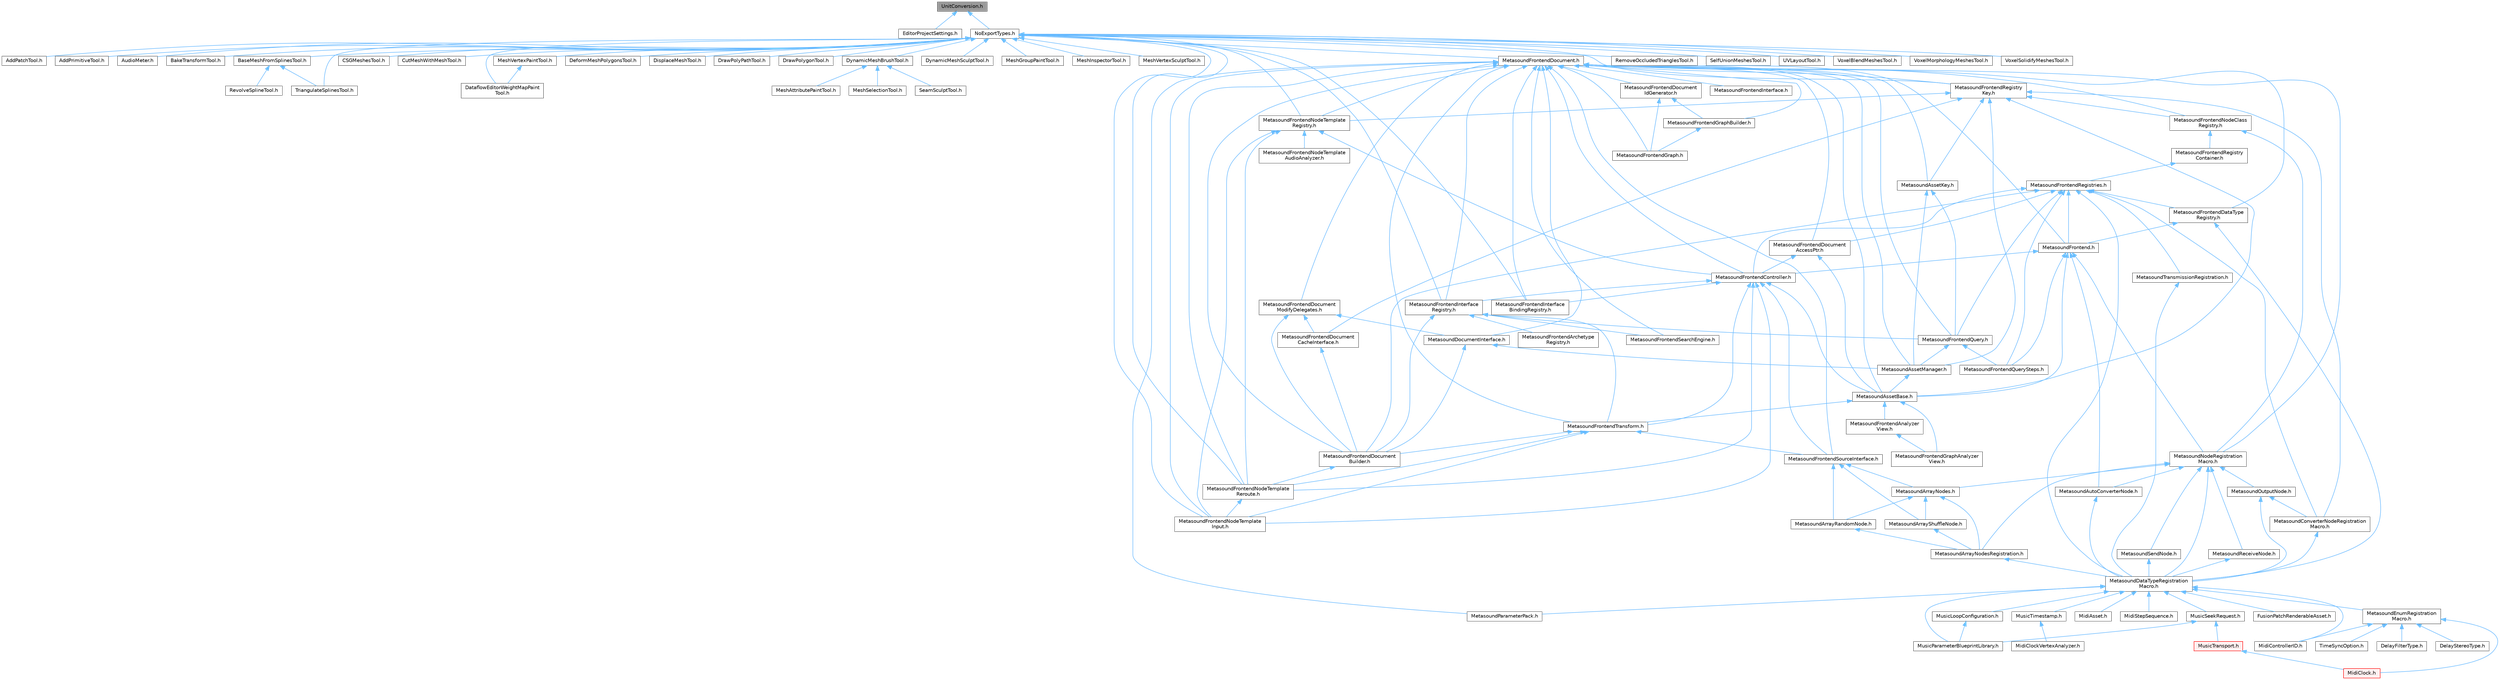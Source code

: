 digraph "UnitConversion.h"
{
 // INTERACTIVE_SVG=YES
 // LATEX_PDF_SIZE
  bgcolor="transparent";
  edge [fontname=Helvetica,fontsize=10,labelfontname=Helvetica,labelfontsize=10];
  node [fontname=Helvetica,fontsize=10,shape=box,height=0.2,width=0.4];
  Node1 [id="Node000001",label="UnitConversion.h",height=0.2,width=0.4,color="gray40", fillcolor="grey60", style="filled", fontcolor="black",tooltip=" "];
  Node1 -> Node2 [id="edge1_Node000001_Node000002",dir="back",color="steelblue1",style="solid",tooltip=" "];
  Node2 [id="Node000002",label="EditorProjectSettings.h",height=0.2,width=0.4,color="grey40", fillcolor="white", style="filled",URL="$d5/d1a/EditorProjectSettings_8h.html",tooltip=" "];
  Node1 -> Node3 [id="edge2_Node000001_Node000003",dir="back",color="steelblue1",style="solid",tooltip=" "];
  Node3 [id="Node000003",label="NoExportTypes.h",height=0.2,width=0.4,color="grey40", fillcolor="white", style="filled",URL="$d3/d21/NoExportTypes_8h.html",tooltip=" "];
  Node3 -> Node4 [id="edge3_Node000003_Node000004",dir="back",color="steelblue1",style="solid",tooltip=" "];
  Node4 [id="Node000004",label="AddPatchTool.h",height=0.2,width=0.4,color="grey40", fillcolor="white", style="filled",URL="$d5/deb/AddPatchTool_8h.html",tooltip=" "];
  Node3 -> Node5 [id="edge4_Node000003_Node000005",dir="back",color="steelblue1",style="solid",tooltip=" "];
  Node5 [id="Node000005",label="AddPrimitiveTool.h",height=0.2,width=0.4,color="grey40", fillcolor="white", style="filled",URL="$d5/dbf/AddPrimitiveTool_8h.html",tooltip=" "];
  Node3 -> Node6 [id="edge5_Node000003_Node000006",dir="back",color="steelblue1",style="solid",tooltip=" "];
  Node6 [id="Node000006",label="AudioMeter.h",height=0.2,width=0.4,color="grey40", fillcolor="white", style="filled",URL="$de/db0/AudioMeter_8h.html",tooltip=" "];
  Node3 -> Node7 [id="edge6_Node000003_Node000007",dir="back",color="steelblue1",style="solid",tooltip=" "];
  Node7 [id="Node000007",label="BakeTransformTool.h",height=0.2,width=0.4,color="grey40", fillcolor="white", style="filled",URL="$dc/d39/BakeTransformTool_8h.html",tooltip=" "];
  Node3 -> Node8 [id="edge7_Node000003_Node000008",dir="back",color="steelblue1",style="solid",tooltip=" "];
  Node8 [id="Node000008",label="BaseMeshFromSplinesTool.h",height=0.2,width=0.4,color="grey40", fillcolor="white", style="filled",URL="$da/d31/BaseMeshFromSplinesTool_8h.html",tooltip=" "];
  Node8 -> Node9 [id="edge8_Node000008_Node000009",dir="back",color="steelblue1",style="solid",tooltip=" "];
  Node9 [id="Node000009",label="RevolveSplineTool.h",height=0.2,width=0.4,color="grey40", fillcolor="white", style="filled",URL="$d3/d36/RevolveSplineTool_8h.html",tooltip=" "];
  Node8 -> Node10 [id="edge9_Node000008_Node000010",dir="back",color="steelblue1",style="solid",tooltip=" "];
  Node10 [id="Node000010",label="TriangulateSplinesTool.h",height=0.2,width=0.4,color="grey40", fillcolor="white", style="filled",URL="$d9/de6/TriangulateSplinesTool_8h.html",tooltip=" "];
  Node3 -> Node11 [id="edge10_Node000003_Node000011",dir="back",color="steelblue1",style="solid",tooltip=" "];
  Node11 [id="Node000011",label="CSGMeshesTool.h",height=0.2,width=0.4,color="grey40", fillcolor="white", style="filled",URL="$db/dd1/CSGMeshesTool_8h.html",tooltip=" "];
  Node3 -> Node12 [id="edge11_Node000003_Node000012",dir="back",color="steelblue1",style="solid",tooltip=" "];
  Node12 [id="Node000012",label="CutMeshWithMeshTool.h",height=0.2,width=0.4,color="grey40", fillcolor="white", style="filled",URL="$d2/d2c/CutMeshWithMeshTool_8h.html",tooltip=" "];
  Node3 -> Node13 [id="edge12_Node000003_Node000013",dir="back",color="steelblue1",style="solid",tooltip=" "];
  Node13 [id="Node000013",label="DataflowEditorWeightMapPaint\lTool.h",height=0.2,width=0.4,color="grey40", fillcolor="white", style="filled",URL="$db/d46/DataflowEditorWeightMapPaintTool_8h.html",tooltip=" "];
  Node3 -> Node14 [id="edge13_Node000003_Node000014",dir="back",color="steelblue1",style="solid",tooltip=" "];
  Node14 [id="Node000014",label="DeformMeshPolygonsTool.h",height=0.2,width=0.4,color="grey40", fillcolor="white", style="filled",URL="$db/d72/DeformMeshPolygonsTool_8h.html",tooltip=" "];
  Node3 -> Node15 [id="edge14_Node000003_Node000015",dir="back",color="steelblue1",style="solid",tooltip=" "];
  Node15 [id="Node000015",label="DisplaceMeshTool.h",height=0.2,width=0.4,color="grey40", fillcolor="white", style="filled",URL="$da/d28/DisplaceMeshTool_8h.html",tooltip=" "];
  Node3 -> Node16 [id="edge15_Node000003_Node000016",dir="back",color="steelblue1",style="solid",tooltip=" "];
  Node16 [id="Node000016",label="DrawPolyPathTool.h",height=0.2,width=0.4,color="grey40", fillcolor="white", style="filled",URL="$dc/d3e/DrawPolyPathTool_8h.html",tooltip=" "];
  Node3 -> Node17 [id="edge16_Node000003_Node000017",dir="back",color="steelblue1",style="solid",tooltip=" "];
  Node17 [id="Node000017",label="DrawPolygonTool.h",height=0.2,width=0.4,color="grey40", fillcolor="white", style="filled",URL="$d0/d15/DrawPolygonTool_8h.html",tooltip=" "];
  Node3 -> Node18 [id="edge17_Node000003_Node000018",dir="back",color="steelblue1",style="solid",tooltip=" "];
  Node18 [id="Node000018",label="DynamicMeshBrushTool.h",height=0.2,width=0.4,color="grey40", fillcolor="white", style="filled",URL="$da/d04/DynamicMeshBrushTool_8h.html",tooltip=" "];
  Node18 -> Node19 [id="edge18_Node000018_Node000019",dir="back",color="steelblue1",style="solid",tooltip=" "];
  Node19 [id="Node000019",label="MeshAttributePaintTool.h",height=0.2,width=0.4,color="grey40", fillcolor="white", style="filled",URL="$d3/d29/MeshAttributePaintTool_8h.html",tooltip=" "];
  Node18 -> Node20 [id="edge19_Node000018_Node000020",dir="back",color="steelblue1",style="solid",tooltip=" "];
  Node20 [id="Node000020",label="MeshSelectionTool.h",height=0.2,width=0.4,color="grey40", fillcolor="white", style="filled",URL="$d8/d80/MeshSelectionTool_8h.html",tooltip=" "];
  Node18 -> Node21 [id="edge20_Node000018_Node000021",dir="back",color="steelblue1",style="solid",tooltip=" "];
  Node21 [id="Node000021",label="SeamSculptTool.h",height=0.2,width=0.4,color="grey40", fillcolor="white", style="filled",URL="$d1/d31/SeamSculptTool_8h.html",tooltip=" "];
  Node3 -> Node22 [id="edge21_Node000003_Node000022",dir="back",color="steelblue1",style="solid",tooltip=" "];
  Node22 [id="Node000022",label="DynamicMeshSculptTool.h",height=0.2,width=0.4,color="grey40", fillcolor="white", style="filled",URL="$d6/d16/DynamicMeshSculptTool_8h.html",tooltip=" "];
  Node3 -> Node23 [id="edge22_Node000003_Node000023",dir="back",color="steelblue1",style="solid",tooltip=" "];
  Node23 [id="Node000023",label="MeshGroupPaintTool.h",height=0.2,width=0.4,color="grey40", fillcolor="white", style="filled",URL="$dd/d04/MeshGroupPaintTool_8h.html",tooltip=" "];
  Node3 -> Node24 [id="edge23_Node000003_Node000024",dir="back",color="steelblue1",style="solid",tooltip=" "];
  Node24 [id="Node000024",label="MeshInspectorTool.h",height=0.2,width=0.4,color="grey40", fillcolor="white", style="filled",URL="$de/da1/MeshInspectorTool_8h.html",tooltip=" "];
  Node3 -> Node25 [id="edge24_Node000003_Node000025",dir="back",color="steelblue1",style="solid",tooltip=" "];
  Node25 [id="Node000025",label="MeshVertexPaintTool.h",height=0.2,width=0.4,color="grey40", fillcolor="white", style="filled",URL="$db/d74/MeshVertexPaintTool_8h.html",tooltip=" "];
  Node25 -> Node13 [id="edge25_Node000025_Node000013",dir="back",color="steelblue1",style="solid",tooltip=" "];
  Node3 -> Node26 [id="edge26_Node000003_Node000026",dir="back",color="steelblue1",style="solid",tooltip=" "];
  Node26 [id="Node000026",label="MeshVertexSculptTool.h",height=0.2,width=0.4,color="grey40", fillcolor="white", style="filled",URL="$dc/da6/MeshVertexSculptTool_8h.html",tooltip=" "];
  Node3 -> Node27 [id="edge27_Node000003_Node000027",dir="back",color="steelblue1",style="solid",tooltip=" "];
  Node27 [id="Node000027",label="MetasoundFrontendDocument.h",height=0.2,width=0.4,color="grey40", fillcolor="white", style="filled",URL="$d2/de7/MetasoundFrontendDocument_8h.html",tooltip=" "];
  Node27 -> Node28 [id="edge28_Node000027_Node000028",dir="back",color="steelblue1",style="solid",tooltip=" "];
  Node28 [id="Node000028",label="MetasoundAssetBase.h",height=0.2,width=0.4,color="grey40", fillcolor="white", style="filled",URL="$d5/d81/MetasoundAssetBase_8h.html",tooltip=" "];
  Node28 -> Node29 [id="edge29_Node000028_Node000029",dir="back",color="steelblue1",style="solid",tooltip=" "];
  Node29 [id="Node000029",label="MetasoundFrontendAnalyzer\lView.h",height=0.2,width=0.4,color="grey40", fillcolor="white", style="filled",URL="$d0/d5e/MetasoundFrontendAnalyzerView_8h.html",tooltip=" "];
  Node29 -> Node30 [id="edge30_Node000029_Node000030",dir="back",color="steelblue1",style="solid",tooltip=" "];
  Node30 [id="Node000030",label="MetasoundFrontendGraphAnalyzer\lView.h",height=0.2,width=0.4,color="grey40", fillcolor="white", style="filled",URL="$d6/dd1/MetasoundFrontendGraphAnalyzerView_8h.html",tooltip=" "];
  Node28 -> Node30 [id="edge31_Node000028_Node000030",dir="back",color="steelblue1",style="solid",tooltip=" "];
  Node28 -> Node31 [id="edge32_Node000028_Node000031",dir="back",color="steelblue1",style="solid",tooltip=" "];
  Node31 [id="Node000031",label="MetasoundFrontendTransform.h",height=0.2,width=0.4,color="grey40", fillcolor="white", style="filled",URL="$dc/d48/MetasoundFrontendTransform_8h.html",tooltip=" "];
  Node31 -> Node32 [id="edge33_Node000031_Node000032",dir="back",color="steelblue1",style="solid",tooltip=" "];
  Node32 [id="Node000032",label="MetasoundFrontendDocument\lBuilder.h",height=0.2,width=0.4,color="grey40", fillcolor="white", style="filled",URL="$da/dfa/MetasoundFrontendDocumentBuilder_8h.html",tooltip=" "];
  Node32 -> Node33 [id="edge34_Node000032_Node000033",dir="back",color="steelblue1",style="solid",tooltip=" "];
  Node33 [id="Node000033",label="MetasoundFrontendNodeTemplate\lReroute.h",height=0.2,width=0.4,color="grey40", fillcolor="white", style="filled",URL="$d7/d33/MetasoundFrontendNodeTemplateReroute_8h.html",tooltip=" "];
  Node33 -> Node34 [id="edge35_Node000033_Node000034",dir="back",color="steelblue1",style="solid",tooltip=" "];
  Node34 [id="Node000034",label="MetasoundFrontendNodeTemplate\lInput.h",height=0.2,width=0.4,color="grey40", fillcolor="white", style="filled",URL="$d6/d69/MetasoundFrontendNodeTemplateInput_8h.html",tooltip=" "];
  Node31 -> Node34 [id="edge36_Node000031_Node000034",dir="back",color="steelblue1",style="solid",tooltip=" "];
  Node31 -> Node33 [id="edge37_Node000031_Node000033",dir="back",color="steelblue1",style="solid",tooltip=" "];
  Node31 -> Node35 [id="edge38_Node000031_Node000035",dir="back",color="steelblue1",style="solid",tooltip=" "];
  Node35 [id="Node000035",label="MetasoundFrontendSourceInterface.h",height=0.2,width=0.4,color="grey40", fillcolor="white", style="filled",URL="$de/db5/MetasoundFrontendSourceInterface_8h.html",tooltip=" "];
  Node35 -> Node36 [id="edge39_Node000035_Node000036",dir="back",color="steelblue1",style="solid",tooltip=" "];
  Node36 [id="Node000036",label="MetasoundArrayNodes.h",height=0.2,width=0.4,color="grey40", fillcolor="white", style="filled",URL="$de/d05/MetasoundArrayNodes_8h.html",tooltip=" "];
  Node36 -> Node37 [id="edge40_Node000036_Node000037",dir="back",color="steelblue1",style="solid",tooltip=" "];
  Node37 [id="Node000037",label="MetasoundArrayNodesRegistration.h",height=0.2,width=0.4,color="grey40", fillcolor="white", style="filled",URL="$d2/d35/MetasoundArrayNodesRegistration_8h.html",tooltip=" "];
  Node37 -> Node38 [id="edge41_Node000037_Node000038",dir="back",color="steelblue1",style="solid",tooltip=" "];
  Node38 [id="Node000038",label="MetasoundDataTypeRegistration\lMacro.h",height=0.2,width=0.4,color="grey40", fillcolor="white", style="filled",URL="$d1/d2b/MetasoundDataTypeRegistrationMacro_8h.html",tooltip=" "];
  Node38 -> Node39 [id="edge42_Node000038_Node000039",dir="back",color="steelblue1",style="solid",tooltip=" "];
  Node39 [id="Node000039",label="FusionPatchRenderableAsset.h",height=0.2,width=0.4,color="grey40", fillcolor="white", style="filled",URL="$d0/dd5/FusionPatchRenderableAsset_8h.html",tooltip=" "];
  Node38 -> Node40 [id="edge43_Node000038_Node000040",dir="back",color="steelblue1",style="solid",tooltip=" "];
  Node40 [id="Node000040",label="MetasoundEnumRegistration\lMacro.h",height=0.2,width=0.4,color="grey40", fillcolor="white", style="filled",URL="$dd/da6/MetasoundEnumRegistrationMacro_8h.html",tooltip=" "];
  Node40 -> Node41 [id="edge44_Node000040_Node000041",dir="back",color="steelblue1",style="solid",tooltip=" "];
  Node41 [id="Node000041",label="DelayFilterType.h",height=0.2,width=0.4,color="grey40", fillcolor="white", style="filled",URL="$da/d13/DelayFilterType_8h.html",tooltip=" "];
  Node40 -> Node42 [id="edge45_Node000040_Node000042",dir="back",color="steelblue1",style="solid",tooltip=" "];
  Node42 [id="Node000042",label="DelayStereoType.h",height=0.2,width=0.4,color="grey40", fillcolor="white", style="filled",URL="$d4/db3/DelayStereoType_8h.html",tooltip=" "];
  Node40 -> Node43 [id="edge46_Node000040_Node000043",dir="back",color="steelblue1",style="solid",tooltip=" "];
  Node43 [id="Node000043",label="MidiClock.h",height=0.2,width=0.4,color="red", fillcolor="#FFF0F0", style="filled",URL="$df/d88/MidiClock_8h.html",tooltip=" "];
  Node40 -> Node52 [id="edge47_Node000040_Node000052",dir="back",color="steelblue1",style="solid",tooltip=" "];
  Node52 [id="Node000052",label="MidiControllerID.h",height=0.2,width=0.4,color="grey40", fillcolor="white", style="filled",URL="$d0/d53/MidiControllerID_8h.html",tooltip=" "];
  Node40 -> Node53 [id="edge48_Node000040_Node000053",dir="back",color="steelblue1",style="solid",tooltip=" "];
  Node53 [id="Node000053",label="TimeSyncOption.h",height=0.2,width=0.4,color="grey40", fillcolor="white", style="filled",URL="$d4/dc5/HarmonixMetasound_2Public_2HarmonixMetasound_2DataTypes_2TimeSyncOption_8h.html",tooltip=" "];
  Node38 -> Node54 [id="edge49_Node000038_Node000054",dir="back",color="steelblue1",style="solid",tooltip=" "];
  Node54 [id="Node000054",label="MetasoundParameterPack.h",height=0.2,width=0.4,color="grey40", fillcolor="white", style="filled",URL="$d8/d84/MetasoundParameterPack_8h.html",tooltip=" "];
  Node38 -> Node55 [id="edge50_Node000038_Node000055",dir="back",color="steelblue1",style="solid",tooltip=" "];
  Node55 [id="Node000055",label="MidiAsset.h",height=0.2,width=0.4,color="grey40", fillcolor="white", style="filled",URL="$da/d6b/MidiAsset_8h.html",tooltip=" "];
  Node38 -> Node52 [id="edge51_Node000038_Node000052",dir="back",color="steelblue1",style="solid",tooltip=" "];
  Node38 -> Node56 [id="edge52_Node000038_Node000056",dir="back",color="steelblue1",style="solid",tooltip=" "];
  Node56 [id="Node000056",label="MidiStepSequence.h",height=0.2,width=0.4,color="grey40", fillcolor="white", style="filled",URL="$de/dbc/MidiStepSequence_8h.html",tooltip=" "];
  Node38 -> Node57 [id="edge53_Node000038_Node000057",dir="back",color="steelblue1",style="solid",tooltip=" "];
  Node57 [id="Node000057",label="MusicLoopConfiguration.h",height=0.2,width=0.4,color="grey40", fillcolor="white", style="filled",URL="$de/d33/MusicLoopConfiguration_8h.html",tooltip=" "];
  Node57 -> Node58 [id="edge54_Node000057_Node000058",dir="back",color="steelblue1",style="solid",tooltip=" "];
  Node58 [id="Node000058",label="MusicParameterBlueprintLibrary.h",height=0.2,width=0.4,color="grey40", fillcolor="white", style="filled",URL="$d0/d2e/MusicParameterBlueprintLibrary_8h.html",tooltip=" "];
  Node38 -> Node58 [id="edge55_Node000038_Node000058",dir="back",color="steelblue1",style="solid",tooltip=" "];
  Node38 -> Node59 [id="edge56_Node000038_Node000059",dir="back",color="steelblue1",style="solid",tooltip=" "];
  Node59 [id="Node000059",label="MusicSeekRequest.h",height=0.2,width=0.4,color="grey40", fillcolor="white", style="filled",URL="$d0/d38/MusicSeekRequest_8h.html",tooltip=" "];
  Node59 -> Node58 [id="edge57_Node000059_Node000058",dir="back",color="steelblue1",style="solid",tooltip=" "];
  Node59 -> Node60 [id="edge58_Node000059_Node000060",dir="back",color="steelblue1",style="solid",tooltip=" "];
  Node60 [id="Node000060",label="MusicTransport.h",height=0.2,width=0.4,color="red", fillcolor="#FFF0F0", style="filled",URL="$d2/d3d/MusicTransport_8h.html",tooltip=" "];
  Node60 -> Node43 [id="edge59_Node000060_Node000043",dir="back",color="steelblue1",style="solid",tooltip=" "];
  Node38 -> Node66 [id="edge60_Node000038_Node000066",dir="back",color="steelblue1",style="solid",tooltip=" "];
  Node66 [id="Node000066",label="MusicTimestamp.h",height=0.2,width=0.4,color="grey40", fillcolor="white", style="filled",URL="$dc/d8f/MusicTimestamp_8h.html",tooltip=" "];
  Node66 -> Node67 [id="edge61_Node000066_Node000067",dir="back",color="steelblue1",style="solid",tooltip=" "];
  Node67 [id="Node000067",label="MidiClockVertexAnalyzer.h",height=0.2,width=0.4,color="grey40", fillcolor="white", style="filled",URL="$d5/dfa/MidiClockVertexAnalyzer_8h.html",tooltip=" "];
  Node36 -> Node68 [id="edge62_Node000036_Node000068",dir="back",color="steelblue1",style="solid",tooltip=" "];
  Node68 [id="Node000068",label="MetasoundArrayRandomNode.h",height=0.2,width=0.4,color="grey40", fillcolor="white", style="filled",URL="$d3/d94/MetasoundArrayRandomNode_8h.html",tooltip=" "];
  Node68 -> Node37 [id="edge63_Node000068_Node000037",dir="back",color="steelblue1",style="solid",tooltip=" "];
  Node36 -> Node69 [id="edge64_Node000036_Node000069",dir="back",color="steelblue1",style="solid",tooltip=" "];
  Node69 [id="Node000069",label="MetasoundArrayShuffleNode.h",height=0.2,width=0.4,color="grey40", fillcolor="white", style="filled",URL="$db/dcb/MetasoundArrayShuffleNode_8h.html",tooltip=" "];
  Node69 -> Node37 [id="edge65_Node000069_Node000037",dir="back",color="steelblue1",style="solid",tooltip=" "];
  Node35 -> Node68 [id="edge66_Node000035_Node000068",dir="back",color="steelblue1",style="solid",tooltip=" "];
  Node35 -> Node69 [id="edge67_Node000035_Node000069",dir="back",color="steelblue1",style="solid",tooltip=" "];
  Node27 -> Node70 [id="edge68_Node000027_Node000070",dir="back",color="steelblue1",style="solid",tooltip=" "];
  Node70 [id="Node000070",label="MetasoundAssetKey.h",height=0.2,width=0.4,color="grey40", fillcolor="white", style="filled",URL="$d9/d63/MetasoundAssetKey_8h.html",tooltip=" "];
  Node70 -> Node71 [id="edge69_Node000070_Node000071",dir="back",color="steelblue1",style="solid",tooltip=" "];
  Node71 [id="Node000071",label="MetasoundAssetManager.h",height=0.2,width=0.4,color="grey40", fillcolor="white", style="filled",URL="$dd/da3/MetasoundAssetManager_8h.html",tooltip=" "];
  Node71 -> Node28 [id="edge70_Node000071_Node000028",dir="back",color="steelblue1",style="solid",tooltip=" "];
  Node70 -> Node72 [id="edge71_Node000070_Node000072",dir="back",color="steelblue1",style="solid",tooltip=" "];
  Node72 [id="Node000072",label="MetasoundFrontendQuery.h",height=0.2,width=0.4,color="grey40", fillcolor="white", style="filled",URL="$d6/dba/MetasoundFrontendQuery_8h.html",tooltip=" "];
  Node72 -> Node71 [id="edge72_Node000072_Node000071",dir="back",color="steelblue1",style="solid",tooltip=" "];
  Node72 -> Node73 [id="edge73_Node000072_Node000073",dir="back",color="steelblue1",style="solid",tooltip=" "];
  Node73 [id="Node000073",label="MetasoundFrontendQuerySteps.h",height=0.2,width=0.4,color="grey40", fillcolor="white", style="filled",URL="$d1/d63/MetasoundFrontendQuerySteps_8h.html",tooltip=" "];
  Node27 -> Node71 [id="edge74_Node000027_Node000071",dir="back",color="steelblue1",style="solid",tooltip=" "];
  Node27 -> Node74 [id="edge75_Node000027_Node000074",dir="back",color="steelblue1",style="solid",tooltip=" "];
  Node74 [id="Node000074",label="MetasoundDocumentInterface.h",height=0.2,width=0.4,color="grey40", fillcolor="white", style="filled",URL="$dd/dfb/MetasoundDocumentInterface_8h.html",tooltip=" "];
  Node74 -> Node71 [id="edge76_Node000074_Node000071",dir="back",color="steelblue1",style="solid",tooltip=" "];
  Node74 -> Node32 [id="edge77_Node000074_Node000032",dir="back",color="steelblue1",style="solid",tooltip=" "];
  Node27 -> Node75 [id="edge78_Node000027_Node000075",dir="back",color="steelblue1",style="solid",tooltip=" "];
  Node75 [id="Node000075",label="MetasoundFrontend.h",height=0.2,width=0.4,color="grey40", fillcolor="white", style="filled",URL="$d4/d31/MetasoundFrontend_8h.html",tooltip=" "];
  Node75 -> Node28 [id="edge79_Node000075_Node000028",dir="back",color="steelblue1",style="solid",tooltip=" "];
  Node75 -> Node76 [id="edge80_Node000075_Node000076",dir="back",color="steelblue1",style="solid",tooltip=" "];
  Node76 [id="Node000076",label="MetasoundAutoConverterNode.h",height=0.2,width=0.4,color="grey40", fillcolor="white", style="filled",URL="$de/d7e/MetasoundAutoConverterNode_8h.html",tooltip=" "];
  Node76 -> Node38 [id="edge81_Node000076_Node000038",dir="back",color="steelblue1",style="solid",tooltip=" "];
  Node75 -> Node77 [id="edge82_Node000075_Node000077",dir="back",color="steelblue1",style="solid",tooltip=" "];
  Node77 [id="Node000077",label="MetasoundFrontendController.h",height=0.2,width=0.4,color="grey40", fillcolor="white", style="filled",URL="$d0/d64/MetasoundFrontendController_8h.html",tooltip=" "];
  Node77 -> Node28 [id="edge83_Node000077_Node000028",dir="back",color="steelblue1",style="solid",tooltip=" "];
  Node77 -> Node78 [id="edge84_Node000077_Node000078",dir="back",color="steelblue1",style="solid",tooltip=" "];
  Node78 [id="Node000078",label="MetasoundFrontendInterface\lBindingRegistry.h",height=0.2,width=0.4,color="grey40", fillcolor="white", style="filled",URL="$da/de4/MetasoundFrontendInterfaceBindingRegistry_8h.html",tooltip=" "];
  Node77 -> Node79 [id="edge85_Node000077_Node000079",dir="back",color="steelblue1",style="solid",tooltip=" "];
  Node79 [id="Node000079",label="MetasoundFrontendInterface\lRegistry.h",height=0.2,width=0.4,color="grey40", fillcolor="white", style="filled",URL="$d7/d91/MetasoundFrontendInterfaceRegistry_8h.html",tooltip=" "];
  Node79 -> Node80 [id="edge86_Node000079_Node000080",dir="back",color="steelblue1",style="solid",tooltip=" "];
  Node80 [id="Node000080",label="MetasoundFrontendArchetype\lRegistry.h",height=0.2,width=0.4,color="grey40", fillcolor="white", style="filled",URL="$db/d0e/MetasoundFrontendArchetypeRegistry_8h.html",tooltip=" "];
  Node79 -> Node32 [id="edge87_Node000079_Node000032",dir="back",color="steelblue1",style="solid",tooltip=" "];
  Node79 -> Node72 [id="edge88_Node000079_Node000072",dir="back",color="steelblue1",style="solid",tooltip=" "];
  Node79 -> Node81 [id="edge89_Node000079_Node000081",dir="back",color="steelblue1",style="solid",tooltip=" "];
  Node81 [id="Node000081",label="MetasoundFrontendSearchEngine.h",height=0.2,width=0.4,color="grey40", fillcolor="white", style="filled",URL="$d3/de8/MetasoundFrontendSearchEngine_8h.html",tooltip=" "];
  Node79 -> Node31 [id="edge90_Node000079_Node000031",dir="back",color="steelblue1",style="solid",tooltip=" "];
  Node77 -> Node34 [id="edge91_Node000077_Node000034",dir="back",color="steelblue1",style="solid",tooltip=" "];
  Node77 -> Node33 [id="edge92_Node000077_Node000033",dir="back",color="steelblue1",style="solid",tooltip=" "];
  Node77 -> Node35 [id="edge93_Node000077_Node000035",dir="back",color="steelblue1",style="solid",tooltip=" "];
  Node77 -> Node31 [id="edge94_Node000077_Node000031",dir="back",color="steelblue1",style="solid",tooltip=" "];
  Node75 -> Node73 [id="edge95_Node000075_Node000073",dir="back",color="steelblue1",style="solid",tooltip=" "];
  Node75 -> Node82 [id="edge96_Node000075_Node000082",dir="back",color="steelblue1",style="solid",tooltip=" "];
  Node82 [id="Node000082",label="MetasoundNodeRegistration\lMacro.h",height=0.2,width=0.4,color="grey40", fillcolor="white", style="filled",URL="$d3/d0b/MetasoundNodeRegistrationMacro_8h.html",tooltip=" "];
  Node82 -> Node36 [id="edge97_Node000082_Node000036",dir="back",color="steelblue1",style="solid",tooltip=" "];
  Node82 -> Node37 [id="edge98_Node000082_Node000037",dir="back",color="steelblue1",style="solid",tooltip=" "];
  Node82 -> Node76 [id="edge99_Node000082_Node000076",dir="back",color="steelblue1",style="solid",tooltip=" "];
  Node82 -> Node38 [id="edge100_Node000082_Node000038",dir="back",color="steelblue1",style="solid",tooltip=" "];
  Node82 -> Node83 [id="edge101_Node000082_Node000083",dir="back",color="steelblue1",style="solid",tooltip=" "];
  Node83 [id="Node000083",label="MetasoundOutputNode.h",height=0.2,width=0.4,color="grey40", fillcolor="white", style="filled",URL="$d5/d06/MetasoundOutputNode_8h.html",tooltip=" "];
  Node83 -> Node84 [id="edge102_Node000083_Node000084",dir="back",color="steelblue1",style="solid",tooltip=" "];
  Node84 [id="Node000084",label="MetasoundConverterNodeRegistration\lMacro.h",height=0.2,width=0.4,color="grey40", fillcolor="white", style="filled",URL="$d1/de5/MetasoundConverterNodeRegistrationMacro_8h.html",tooltip=" "];
  Node84 -> Node38 [id="edge103_Node000084_Node000038",dir="back",color="steelblue1",style="solid",tooltip=" "];
  Node83 -> Node38 [id="edge104_Node000083_Node000038",dir="back",color="steelblue1",style="solid",tooltip=" "];
  Node82 -> Node85 [id="edge105_Node000082_Node000085",dir="back",color="steelblue1",style="solid",tooltip=" "];
  Node85 [id="Node000085",label="MetasoundReceiveNode.h",height=0.2,width=0.4,color="grey40", fillcolor="white", style="filled",URL="$d3/d08/MetasoundReceiveNode_8h.html",tooltip=" "];
  Node85 -> Node38 [id="edge106_Node000085_Node000038",dir="back",color="steelblue1",style="solid",tooltip=" "];
  Node82 -> Node86 [id="edge107_Node000082_Node000086",dir="back",color="steelblue1",style="solid",tooltip=" "];
  Node86 [id="Node000086",label="MetasoundSendNode.h",height=0.2,width=0.4,color="grey40", fillcolor="white", style="filled",URL="$dc/dca/MetasoundSendNode_8h.html",tooltip=" "];
  Node86 -> Node38 [id="edge108_Node000086_Node000038",dir="back",color="steelblue1",style="solid",tooltip=" "];
  Node27 -> Node77 [id="edge109_Node000027_Node000077",dir="back",color="steelblue1",style="solid",tooltip=" "];
  Node27 -> Node87 [id="edge110_Node000027_Node000087",dir="back",color="steelblue1",style="solid",tooltip=" "];
  Node87 [id="Node000087",label="MetasoundFrontendDataType\lRegistry.h",height=0.2,width=0.4,color="grey40", fillcolor="white", style="filled",URL="$d3/d48/MetasoundFrontendDataTypeRegistry_8h.html",tooltip=" "];
  Node87 -> Node38 [id="edge111_Node000087_Node000038",dir="back",color="steelblue1",style="solid",tooltip=" "];
  Node87 -> Node75 [id="edge112_Node000087_Node000075",dir="back",color="steelblue1",style="solid",tooltip=" "];
  Node27 -> Node88 [id="edge113_Node000027_Node000088",dir="back",color="steelblue1",style="solid",tooltip=" "];
  Node88 [id="Node000088",label="MetasoundFrontendDocument\lAccessPtr.h",height=0.2,width=0.4,color="grey40", fillcolor="white", style="filled",URL="$d6/daa/MetasoundFrontendDocumentAccessPtr_8h.html",tooltip=" "];
  Node88 -> Node28 [id="edge114_Node000088_Node000028",dir="back",color="steelblue1",style="solid",tooltip=" "];
  Node88 -> Node77 [id="edge115_Node000088_Node000077",dir="back",color="steelblue1",style="solid",tooltip=" "];
  Node27 -> Node32 [id="edge116_Node000027_Node000032",dir="back",color="steelblue1",style="solid",tooltip=" "];
  Node27 -> Node89 [id="edge117_Node000027_Node000089",dir="back",color="steelblue1",style="solid",tooltip=" "];
  Node89 [id="Node000089",label="MetasoundFrontendDocument\lIdGenerator.h",height=0.2,width=0.4,color="grey40", fillcolor="white", style="filled",URL="$dc/d7e/MetasoundFrontendDocumentIdGenerator_8h.html",tooltip=" "];
  Node89 -> Node90 [id="edge118_Node000089_Node000090",dir="back",color="steelblue1",style="solid",tooltip=" "];
  Node90 [id="Node000090",label="MetasoundFrontendGraph.h",height=0.2,width=0.4,color="grey40", fillcolor="white", style="filled",URL="$db/d4b/MetasoundFrontendGraph_8h.html",tooltip=" "];
  Node89 -> Node91 [id="edge119_Node000089_Node000091",dir="back",color="steelblue1",style="solid",tooltip=" "];
  Node91 [id="Node000091",label="MetasoundFrontendGraphBuilder.h",height=0.2,width=0.4,color="grey40", fillcolor="white", style="filled",URL="$d4/d98/MetasoundFrontendGraphBuilder_8h.html",tooltip=" "];
  Node91 -> Node90 [id="edge120_Node000091_Node000090",dir="back",color="steelblue1",style="solid",tooltip=" "];
  Node27 -> Node92 [id="edge121_Node000027_Node000092",dir="back",color="steelblue1",style="solid",tooltip=" "];
  Node92 [id="Node000092",label="MetasoundFrontendDocument\lModifyDelegates.h",height=0.2,width=0.4,color="grey40", fillcolor="white", style="filled",URL="$d8/dfc/MetasoundFrontendDocumentModifyDelegates_8h.html",tooltip=" "];
  Node92 -> Node74 [id="edge122_Node000092_Node000074",dir="back",color="steelblue1",style="solid",tooltip=" "];
  Node92 -> Node32 [id="edge123_Node000092_Node000032",dir="back",color="steelblue1",style="solid",tooltip=" "];
  Node92 -> Node93 [id="edge124_Node000092_Node000093",dir="back",color="steelblue1",style="solid",tooltip=" "];
  Node93 [id="Node000093",label="MetasoundFrontendDocument\lCacheInterface.h",height=0.2,width=0.4,color="grey40", fillcolor="white", style="filled",URL="$d9/d74/MetasoundFrontendDocumentCacheInterface_8h.html",tooltip=" "];
  Node93 -> Node32 [id="edge125_Node000093_Node000032",dir="back",color="steelblue1",style="solid",tooltip=" "];
  Node27 -> Node90 [id="edge126_Node000027_Node000090",dir="back",color="steelblue1",style="solid",tooltip=" "];
  Node27 -> Node91 [id="edge127_Node000027_Node000091",dir="back",color="steelblue1",style="solid",tooltip=" "];
  Node27 -> Node94 [id="edge128_Node000027_Node000094",dir="back",color="steelblue1",style="solid",tooltip=" "];
  Node94 [id="Node000094",label="MetasoundFrontendInterface.h",height=0.2,width=0.4,color="grey40", fillcolor="white", style="filled",URL="$df/d45/MetasoundFrontendInterface_8h.html",tooltip=" "];
  Node27 -> Node78 [id="edge129_Node000027_Node000078",dir="back",color="steelblue1",style="solid",tooltip=" "];
  Node27 -> Node79 [id="edge130_Node000027_Node000079",dir="back",color="steelblue1",style="solid",tooltip=" "];
  Node27 -> Node95 [id="edge131_Node000027_Node000095",dir="back",color="steelblue1",style="solid",tooltip=" "];
  Node95 [id="Node000095",label="MetasoundFrontendNodeClass\lRegistry.h",height=0.2,width=0.4,color="grey40", fillcolor="white", style="filled",URL="$d3/d29/MetasoundFrontendNodeClassRegistry_8h.html",tooltip=" "];
  Node95 -> Node96 [id="edge132_Node000095_Node000096",dir="back",color="steelblue1",style="solid",tooltip=" "];
  Node96 [id="Node000096",label="MetasoundFrontendRegistry\lContainer.h",height=0.2,width=0.4,color="grey40", fillcolor="white", style="filled",URL="$dd/d2f/MetasoundFrontendRegistryContainer_8h.html",tooltip=" "];
  Node96 -> Node97 [id="edge133_Node000096_Node000097",dir="back",color="steelblue1",style="solid",tooltip=" "];
  Node97 [id="Node000097",label="MetasoundFrontendRegistries.h",height=0.2,width=0.4,color="grey40", fillcolor="white", style="filled",URL="$db/d02/MetasoundFrontendRegistries_8h.html",tooltip=" "];
  Node97 -> Node84 [id="edge134_Node000097_Node000084",dir="back",color="steelblue1",style="solid",tooltip=" "];
  Node97 -> Node38 [id="edge135_Node000097_Node000038",dir="back",color="steelblue1",style="solid",tooltip=" "];
  Node97 -> Node75 [id="edge136_Node000097_Node000075",dir="back",color="steelblue1",style="solid",tooltip=" "];
  Node97 -> Node77 [id="edge137_Node000097_Node000077",dir="back",color="steelblue1",style="solid",tooltip=" "];
  Node97 -> Node87 [id="edge138_Node000097_Node000087",dir="back",color="steelblue1",style="solid",tooltip=" "];
  Node97 -> Node88 [id="edge139_Node000097_Node000088",dir="back",color="steelblue1",style="solid",tooltip=" "];
  Node97 -> Node32 [id="edge140_Node000097_Node000032",dir="back",color="steelblue1",style="solid",tooltip=" "];
  Node97 -> Node72 [id="edge141_Node000097_Node000072",dir="back",color="steelblue1",style="solid",tooltip=" "];
  Node97 -> Node73 [id="edge142_Node000097_Node000073",dir="back",color="steelblue1",style="solid",tooltip=" "];
  Node97 -> Node98 [id="edge143_Node000097_Node000098",dir="back",color="steelblue1",style="solid",tooltip=" "];
  Node98 [id="Node000098",label="MetasoundTransmissionRegistration.h",height=0.2,width=0.4,color="grey40", fillcolor="white", style="filled",URL="$d8/da5/MetasoundTransmissionRegistration_8h.html",tooltip=" "];
  Node98 -> Node38 [id="edge144_Node000098_Node000038",dir="back",color="steelblue1",style="solid",tooltip=" "];
  Node95 -> Node82 [id="edge145_Node000095_Node000082",dir="back",color="steelblue1",style="solid",tooltip=" "];
  Node27 -> Node34 [id="edge146_Node000027_Node000034",dir="back",color="steelblue1",style="solid",tooltip=" "];
  Node27 -> Node99 [id="edge147_Node000027_Node000099",dir="back",color="steelblue1",style="solid",tooltip=" "];
  Node99 [id="Node000099",label="MetasoundFrontendNodeTemplate\lRegistry.h",height=0.2,width=0.4,color="grey40", fillcolor="white", style="filled",URL="$d8/da9/MetasoundFrontendNodeTemplateRegistry_8h.html",tooltip=" "];
  Node99 -> Node77 [id="edge148_Node000099_Node000077",dir="back",color="steelblue1",style="solid",tooltip=" "];
  Node99 -> Node100 [id="edge149_Node000099_Node000100",dir="back",color="steelblue1",style="solid",tooltip=" "];
  Node100 [id="Node000100",label="MetasoundFrontendNodeTemplate\lAudioAnalyzer.h",height=0.2,width=0.4,color="grey40", fillcolor="white", style="filled",URL="$d7/dea/MetasoundFrontendNodeTemplateAudioAnalyzer_8h.html",tooltip=" "];
  Node99 -> Node34 [id="edge150_Node000099_Node000034",dir="back",color="steelblue1",style="solid",tooltip=" "];
  Node99 -> Node33 [id="edge151_Node000099_Node000033",dir="back",color="steelblue1",style="solid",tooltip=" "];
  Node27 -> Node33 [id="edge152_Node000027_Node000033",dir="back",color="steelblue1",style="solid",tooltip=" "];
  Node27 -> Node72 [id="edge153_Node000027_Node000072",dir="back",color="steelblue1",style="solid",tooltip=" "];
  Node27 -> Node101 [id="edge154_Node000027_Node000101",dir="back",color="steelblue1",style="solid",tooltip=" "];
  Node101 [id="Node000101",label="MetasoundFrontendRegistry\lKey.h",height=0.2,width=0.4,color="grey40", fillcolor="white", style="filled",URL="$d2/dfa/MetasoundFrontendRegistryKey_8h.html",tooltip=" "];
  Node101 -> Node28 [id="edge155_Node000101_Node000028",dir="back",color="steelblue1",style="solid",tooltip=" "];
  Node101 -> Node70 [id="edge156_Node000101_Node000070",dir="back",color="steelblue1",style="solid",tooltip=" "];
  Node101 -> Node71 [id="edge157_Node000101_Node000071",dir="back",color="steelblue1",style="solid",tooltip=" "];
  Node101 -> Node84 [id="edge158_Node000101_Node000084",dir="back",color="steelblue1",style="solid",tooltip=" "];
  Node101 -> Node93 [id="edge159_Node000101_Node000093",dir="back",color="steelblue1",style="solid",tooltip=" "];
  Node101 -> Node95 [id="edge160_Node000101_Node000095",dir="back",color="steelblue1",style="solid",tooltip=" "];
  Node101 -> Node99 [id="edge161_Node000101_Node000099",dir="back",color="steelblue1",style="solid",tooltip=" "];
  Node27 -> Node81 [id="edge162_Node000027_Node000081",dir="back",color="steelblue1",style="solid",tooltip=" "];
  Node27 -> Node35 [id="edge163_Node000027_Node000035",dir="back",color="steelblue1",style="solid",tooltip=" "];
  Node27 -> Node31 [id="edge164_Node000027_Node000031",dir="back",color="steelblue1",style="solid",tooltip=" "];
  Node27 -> Node82 [id="edge165_Node000027_Node000082",dir="back",color="steelblue1",style="solid",tooltip=" "];
  Node27 -> Node54 [id="edge166_Node000027_Node000054",dir="back",color="steelblue1",style="solid",tooltip=" "];
  Node3 -> Node78 [id="edge167_Node000003_Node000078",dir="back",color="steelblue1",style="solid",tooltip=" "];
  Node3 -> Node79 [id="edge168_Node000003_Node000079",dir="back",color="steelblue1",style="solid",tooltip=" "];
  Node3 -> Node34 [id="edge169_Node000003_Node000034",dir="back",color="steelblue1",style="solid",tooltip=" "];
  Node3 -> Node99 [id="edge170_Node000003_Node000099",dir="back",color="steelblue1",style="solid",tooltip=" "];
  Node3 -> Node33 [id="edge171_Node000003_Node000033",dir="back",color="steelblue1",style="solid",tooltip=" "];
  Node3 -> Node101 [id="edge172_Node000003_Node000101",dir="back",color="steelblue1",style="solid",tooltip=" "];
  Node3 -> Node102 [id="edge173_Node000003_Node000102",dir="back",color="steelblue1",style="solid",tooltip=" "];
  Node102 [id="Node000102",label="RemoveOccludedTrianglesTool.h",height=0.2,width=0.4,color="grey40", fillcolor="white", style="filled",URL="$d9/da1/RemoveOccludedTrianglesTool_8h.html",tooltip=" "];
  Node3 -> Node103 [id="edge174_Node000003_Node000103",dir="back",color="steelblue1",style="solid",tooltip=" "];
  Node103 [id="Node000103",label="SelfUnionMeshesTool.h",height=0.2,width=0.4,color="grey40", fillcolor="white", style="filled",URL="$dc/dad/SelfUnionMeshesTool_8h.html",tooltip=" "];
  Node3 -> Node10 [id="edge175_Node000003_Node000010",dir="back",color="steelblue1",style="solid",tooltip=" "];
  Node3 -> Node104 [id="edge176_Node000003_Node000104",dir="back",color="steelblue1",style="solid",tooltip=" "];
  Node104 [id="Node000104",label="UVLayoutTool.h",height=0.2,width=0.4,color="grey40", fillcolor="white", style="filled",URL="$d6/d89/UVLayoutTool_8h.html",tooltip=" "];
  Node3 -> Node105 [id="edge177_Node000003_Node000105",dir="back",color="steelblue1",style="solid",tooltip=" "];
  Node105 [id="Node000105",label="VoxelBlendMeshesTool.h",height=0.2,width=0.4,color="grey40", fillcolor="white", style="filled",URL="$da/d0e/VoxelBlendMeshesTool_8h.html",tooltip=" "];
  Node3 -> Node106 [id="edge178_Node000003_Node000106",dir="back",color="steelblue1",style="solid",tooltip=" "];
  Node106 [id="Node000106",label="VoxelMorphologyMeshesTool.h",height=0.2,width=0.4,color="grey40", fillcolor="white", style="filled",URL="$dc/d30/VoxelMorphologyMeshesTool_8h.html",tooltip=" "];
  Node3 -> Node107 [id="edge179_Node000003_Node000107",dir="back",color="steelblue1",style="solid",tooltip=" "];
  Node107 [id="Node000107",label="VoxelSolidifyMeshesTool.h",height=0.2,width=0.4,color="grey40", fillcolor="white", style="filled",URL="$de/da2/VoxelSolidifyMeshesTool_8h.html",tooltip=" "];
}
